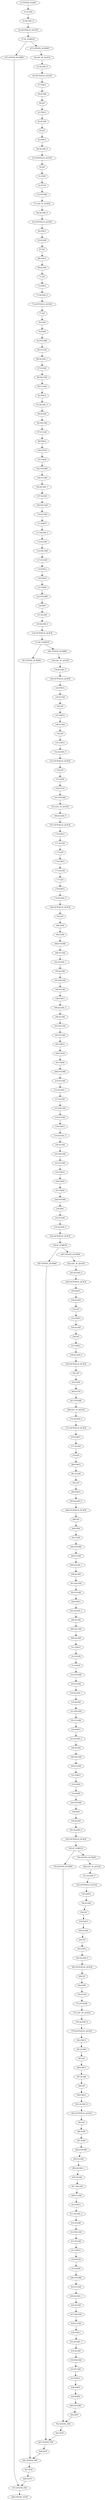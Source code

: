 digraph{
"21:SYNTH_START" -> "21:ILOAD";
"21:ILOAD" -> "23:ALOAD_0";
"23:ALOAD_0" -> "24:GETFIELD_QUICK";
"24:GETFIELD_QUICK" -> "27:IF_ICMPGE";
"27:IF_ICMPGE" -> "475:SYNTH_DUMMY";
"27:IF_ICMPGE" -> "-475:SYNTH_DUMMY";
"475:SYNTH_DUMMY" -> "475:SYNTH_PHI";
"-475:SYNTH_DUMMY" -> "30:LDC_W_QUICK";
"30:LDC_W_QUICK" -> "33:ALOAD_0";
"33:ALOAD_0" -> "34:GETFIELD_QUICK";
"34:GETFIELD_QUICK" -> "37:FMUL";
"37:FMUL" -> "38:ILOAD";
"38:ILOAD" -> "40:I2F";
"40:I2F" -> "41:FMUL";
"41:FMUL" -> "42:ILOAD";
"42:ILOAD" -> "44:I2F";
"44:I2F" -> "45:FMUL";
"45:FMUL" -> "46:ALOAD_0";
"46:ALOAD_0" -> "47:GETFIELD_QUICK";
"47:GETFIELD_QUICK" -> "50:I2F";
"50:I2F" -> "51:FDIV";
"51:FDIV" -> "52:FCOS";
"52:FCOS" -> "55:FSTORE";
"55:FSTORE" -> "57:LDC_W_QUICK";
"57:LDC_W_QUICK" -> "60:ALOAD_0";
"60:ALOAD_0" -> "61:GETFIELD_QUICK";
"61:GETFIELD_QUICK" -> "64:FMUL";
"64:FMUL" -> "65:ILOAD";
"65:ILOAD" -> "67:I2F";
"67:I2F" -> "68:FMUL";
"68:FMUL" -> "69:ILOAD";
"69:ILOAD" -> "71:I2F";
"71:I2F" -> "72:FMUL";
"72:FMUL" -> "73:ALOAD_0";
"73:ALOAD_0" -> "74:GETFIELD_QUICK";
"74:GETFIELD_QUICK" -> "77:I2F";
"77:I2F" -> "78:FDIV";
"78:FDIV" -> "79:FSIN";
"79:FSIN" -> "82:FSTORE";
"82:FSTORE" -> "84:FLOAD";
"84:FLOAD" -> "86:ALOAD_1";
"86:ALOAD_1" -> "87:ILOAD";
"87:ILOAD" -> "89:FALOAD";
"89:FALOAD" -> "90:FLOAD";
"90:FLOAD" -> "92:FMUL";
"92:FMUL" -> "93:ALOAD_2";
"93:ALOAD_2" -> "94:ILOAD";
"94:ILOAD" -> "96:FALOAD";
"96:FALOAD" -> "97:FLOAD";
"97:FLOAD" -> "99:FMUL";
"99:FMUL" -> "100:FSUB";
"100:FSUB" -> "101:FADD";
"101:FADD" -> "102:FSTORE";
"102:FSTORE" -> "104:FLOAD";
"104:FLOAD" -> "106:ALOAD_1";
"106:ALOAD_1" -> "107:ILOAD";
"107:ILOAD" -> "109:FALOAD";
"109:FALOAD" -> "110:FLOAD";
"110:FLOAD" -> "112:FMUL";
"112:FMUL" -> "113:ALOAD_2";
"113:ALOAD_2" -> "114:ILOAD";
"114:ILOAD" -> "116:FALOAD";
"116:FALOAD" -> "117:FLOAD";
"117:FLOAD" -> "119:FMUL";
"119:FMUL" -> "120:FADD";
"120:FADD" -> "121:FADD";
"121:FADD" -> "122:FSTORE";
"122:FSTORE" -> "124:IINC";
"124:IINC" -> "127:ILOAD";
"127:ILOAD" -> "129:ALOAD_0";
"129:ALOAD_0" -> "130:GETFIELD_QUICK";
"130:GETFIELD_QUICK" -> "133:IF_ICMPGE";
"133:IF_ICMPGE" -> "581:SYNTH_DUMMY";
"133:IF_ICMPGE" -> "-581:SYNTH_DUMMY";
"581:SYNTH_DUMMY" -> "581:SYNTH_PHI";
"-581:SYNTH_DUMMY" -> "136:LDC_W_QUICK";
"136:LDC_W_QUICK" -> "139:ALOAD_0";
"447:NOP" -> "448:GOTO";
"448:GOTO" -> "475:SYNTH_PHI";
"139:ALOAD_0" -> "140:GETFIELD_QUICK";
"140:GETFIELD_QUICK" -> "143:FMUL";
"143:FMUL" -> "144:ILOAD";
"144:ILOAD" -> "146:I2F";
"146:I2F" -> "147:FMUL";
"147:FMUL" -> "148:ILOAD";
"148:ILOAD" -> "150:I2F";
"150:I2F" -> "151:FMUL";
"151:FMUL" -> "152:ALOAD_0";
"152:ALOAD_0" -> "153:GETFIELD_QUICK";
"153:GETFIELD_QUICK" -> "156:I2F";
"156:I2F" -> "157:FDIV";
"157:FDIV" -> "158:FCOS";
"158:FCOS" -> "161:FSTORE";
"161:FSTORE" -> "163:LDC_W_QUICK";
"163:LDC_W_QUICK" -> "166:ALOAD_0";
"166:ALOAD_0" -> "167:GETFIELD_QUICK";
"167:GETFIELD_QUICK" -> "170:FMUL";
"170:FMUL" -> "171:ILOAD";
"171:ILOAD" -> "173:I2F";
"173:I2F" -> "174:FMUL";
"174:FMUL" -> "175:ILOAD";
"175:ILOAD" -> "177:I2F";
"177:I2F" -> "178:FMUL";
"178:FMUL" -> "179:ALOAD_0";
"179:ALOAD_0" -> "180:GETFIELD_QUICK";
"180:GETFIELD_QUICK" -> "183:I2F";
"183:I2F" -> "184:FDIV";
"184:FDIV" -> "185:FSIN";
"185:FSIN" -> "188:FSTORE";
"188:FSTORE" -> "190:FLOAD";
"190:FLOAD" -> "192:ALOAD_1";
"192:ALOAD_1" -> "193:ILOAD";
"193:ILOAD" -> "195:FALOAD";
"195:FALOAD" -> "196:FLOAD";
"196:FLOAD" -> "198:FMUL";
"198:FMUL" -> "199:ALOAD_2";
"199:ALOAD_2" -> "200:ILOAD";
"200:ILOAD" -> "202:FALOAD";
"202:FALOAD" -> "203:FLOAD";
"203:FLOAD" -> "205:FMUL";
"205:FMUL" -> "206:FSUB";
"206:FSUB" -> "207:FADD";
"207:FADD" -> "208:FSTORE";
"208:FSTORE" -> "210:FLOAD";
"210:FLOAD" -> "212:ALOAD_1";
"212:ALOAD_1" -> "213:ILOAD";
"213:ILOAD" -> "215:FALOAD";
"215:FALOAD" -> "216:FLOAD";
"216:FLOAD" -> "218:FMUL";
"218:FMUL" -> "219:ALOAD_2";
"219:ALOAD_2" -> "220:ILOAD";
"220:ILOAD" -> "222:FALOAD";
"222:FALOAD" -> "223:FLOAD";
"223:FLOAD" -> "225:FMUL";
"225:FMUL" -> "226:FADD";
"226:FADD" -> "227:FADD";
"227:FADD" -> "228:FSTORE";
"228:FSTORE" -> "230:IINC";
"230:IINC" -> "233:ILOAD";
"233:ILOAD" -> "235:ALOAD_0";
"235:ALOAD_0" -> "236:GETFIELD_QUICK";
"236:GETFIELD_QUICK" -> "239:IF_ICMPGE";
"239:IF_ICMPGE" -> "687:SYNTH_DUMMY";
"239:IF_ICMPGE" -> "-687:SYNTH_DUMMY";
"687:SYNTH_DUMMY" -> "687:SYNTH_PHI";
"-687:SYNTH_DUMMY" -> "242:LDC_W_QUICK";
"242:LDC_W_QUICK" -> "245:ALOAD_0";
"446:NOP" -> "581:SYNTH_PHI";
"245:ALOAD_0" -> "246:GETFIELD_QUICK";
"246:GETFIELD_QUICK" -> "249:FMUL";
"249:FMUL" -> "250:ILOAD";
"250:ILOAD" -> "252:I2F";
"252:I2F" -> "253:FMUL";
"253:FMUL" -> "254:ILOAD";
"254:ILOAD" -> "256:I2F";
"256:I2F" -> "257:FMUL";
"257:FMUL" -> "258:ALOAD_0";
"258:ALOAD_0" -> "259:GETFIELD_QUICK";
"259:GETFIELD_QUICK" -> "262:I2F";
"262:I2F" -> "263:FDIV";
"263:FDIV" -> "264:FCOS";
"264:FCOS" -> "267:FSTORE";
"267:FSTORE" -> "269:LDC_W_QUICK";
"269:LDC_W_QUICK" -> "272:ALOAD_0";
"272:ALOAD_0" -> "273:GETFIELD_QUICK";
"273:GETFIELD_QUICK" -> "276:FMUL";
"276:FMUL" -> "277:ILOAD";
"277:ILOAD" -> "279:I2F";
"279:I2F" -> "280:FMUL";
"280:FMUL" -> "281:ILOAD";
"281:ILOAD" -> "283:I2F";
"283:I2F" -> "284:FMUL";
"284:FMUL" -> "285:ALOAD_0";
"285:ALOAD_0" -> "286:GETFIELD_QUICK";
"286:GETFIELD_QUICK" -> "289:I2F";
"289:I2F" -> "290:FDIV";
"290:FDIV" -> "291:FSIN";
"291:FSIN" -> "294:FSTORE";
"294:FSTORE" -> "296:FLOAD";
"296:FLOAD" -> "298:ALOAD_1";
"298:ALOAD_1" -> "299:ILOAD";
"299:ILOAD" -> "301:FALOAD";
"301:FALOAD" -> "302:FLOAD";
"302:FLOAD" -> "304:FMUL";
"304:FMUL" -> "305:ALOAD_2";
"305:ALOAD_2" -> "306:ILOAD";
"306:ILOAD" -> "308:FALOAD";
"308:FALOAD" -> "309:FLOAD";
"309:FLOAD" -> "311:FMUL";
"311:FMUL" -> "312:FSUB";
"312:FSUB" -> "313:FADD";
"313:FADD" -> "314:FSTORE";
"314:FSTORE" -> "316:FLOAD";
"316:FLOAD" -> "318:ALOAD_1";
"318:ALOAD_1" -> "319:ILOAD";
"319:ILOAD" -> "321:FALOAD";
"321:FALOAD" -> "322:FLOAD";
"322:FLOAD" -> "324:FMUL";
"324:FMUL" -> "325:ALOAD_2";
"325:ALOAD_2" -> "326:ILOAD";
"326:ILOAD" -> "328:FALOAD";
"328:FALOAD" -> "329:FLOAD";
"329:FLOAD" -> "331:FMUL";
"331:FMUL" -> "332:FADD";
"332:FADD" -> "333:FADD";
"333:FADD" -> "334:FSTORE";
"334:FSTORE" -> "336:IINC";
"336:IINC" -> "339:ILOAD";
"339:ILOAD" -> "341:ALOAD_0";
"341:ALOAD_0" -> "342:GETFIELD_QUICK";
"342:GETFIELD_QUICK" -> "345:IF_ICMPGE";
"345:IF_ICMPGE" -> "793:SYNTH_DUMMY";
"345:IF_ICMPGE" -> "-793:SYNTH_DUMMY";
"793:SYNTH_DUMMY" -> "793:SYNTH_PHI";
"-793:SYNTH_DUMMY" -> "348:LDC_W_QUICK";
"348:LDC_W_QUICK" -> "351:ALOAD_0";
"445:NOP" -> "687:SYNTH_PHI";
"351:ALOAD_0" -> "352:GETFIELD_QUICK";
"352:GETFIELD_QUICK" -> "355:FMUL";
"355:FMUL" -> "356:ILOAD";
"356:ILOAD" -> "358:I2F";
"358:I2F" -> "359:FMUL";
"359:FMUL" -> "360:ILOAD";
"360:ILOAD" -> "362:I2F";
"362:I2F" -> "363:FMUL";
"363:FMUL" -> "364:ALOAD_0";
"364:ALOAD_0" -> "365:GETFIELD_QUICK";
"365:GETFIELD_QUICK" -> "368:I2F";
"368:I2F" -> "369:FDIV";
"369:FDIV" -> "370:FCOS";
"370:FCOS" -> "373:FSTORE";
"373:FSTORE" -> "375:LDC_W_QUICK";
"375:LDC_W_QUICK" -> "378:ALOAD_0";
"378:ALOAD_0" -> "379:GETFIELD_QUICK";
"379:GETFIELD_QUICK" -> "382:FMUL";
"382:FMUL" -> "383:ILOAD";
"383:ILOAD" -> "385:I2F";
"385:I2F" -> "386:FMUL";
"386:FMUL" -> "387:ILOAD";
"387:ILOAD" -> "389:I2F";
"389:I2F" -> "390:FMUL";
"390:FMUL" -> "391:ALOAD_0";
"391:ALOAD_0" -> "392:GETFIELD_QUICK";
"392:GETFIELD_QUICK" -> "395:I2F";
"395:I2F" -> "396:FDIV";
"396:FDIV" -> "397:FSIN";
"397:FSIN" -> "400:FSTORE";
"400:FSTORE" -> "402:FLOAD";
"402:FLOAD" -> "404:ALOAD_1";
"404:ALOAD_1" -> "405:ILOAD";
"405:ILOAD" -> "407:FALOAD";
"407:FALOAD" -> "408:FLOAD";
"408:FLOAD" -> "410:FMUL";
"410:FMUL" -> "411:ALOAD_2";
"411:ALOAD_2" -> "412:ILOAD";
"412:ILOAD" -> "414:FALOAD";
"414:FALOAD" -> "415:FLOAD";
"415:FLOAD" -> "417:FMUL";
"417:FMUL" -> "418:FSUB";
"418:FSUB" -> "419:FADD";
"419:FADD" -> "420:FSTORE";
"420:FSTORE" -> "422:FLOAD";
"422:FLOAD" -> "424:ALOAD_1";
"424:ALOAD_1" -> "425:ILOAD";
"425:ILOAD" -> "427:FALOAD";
"427:FALOAD" -> "428:FLOAD";
"428:FLOAD" -> "430:FMUL";
"430:FMUL" -> "431:ALOAD_2";
"431:ALOAD_2" -> "432:ILOAD";
"432:ILOAD" -> "434:FALOAD";
"434:FALOAD" -> "435:FLOAD";
"435:FLOAD" -> "437:FMUL";
"437:FMUL" -> "438:FADD";
"438:FADD" -> "439:FADD";
"439:FADD" -> "440:FSTORE";
"440:FSTORE" -> "442:IINC";
"442:IINC" -> "793:SYNTH_PHI";
"793:SYNTH_PHI" -> "445:NOP";
"687:SYNTH_PHI" -> "446:NOP";
"581:SYNTH_PHI" -> "447:NOP";
"475:SYNTH_PHI" -> "448:SYNTH_STOP";
}